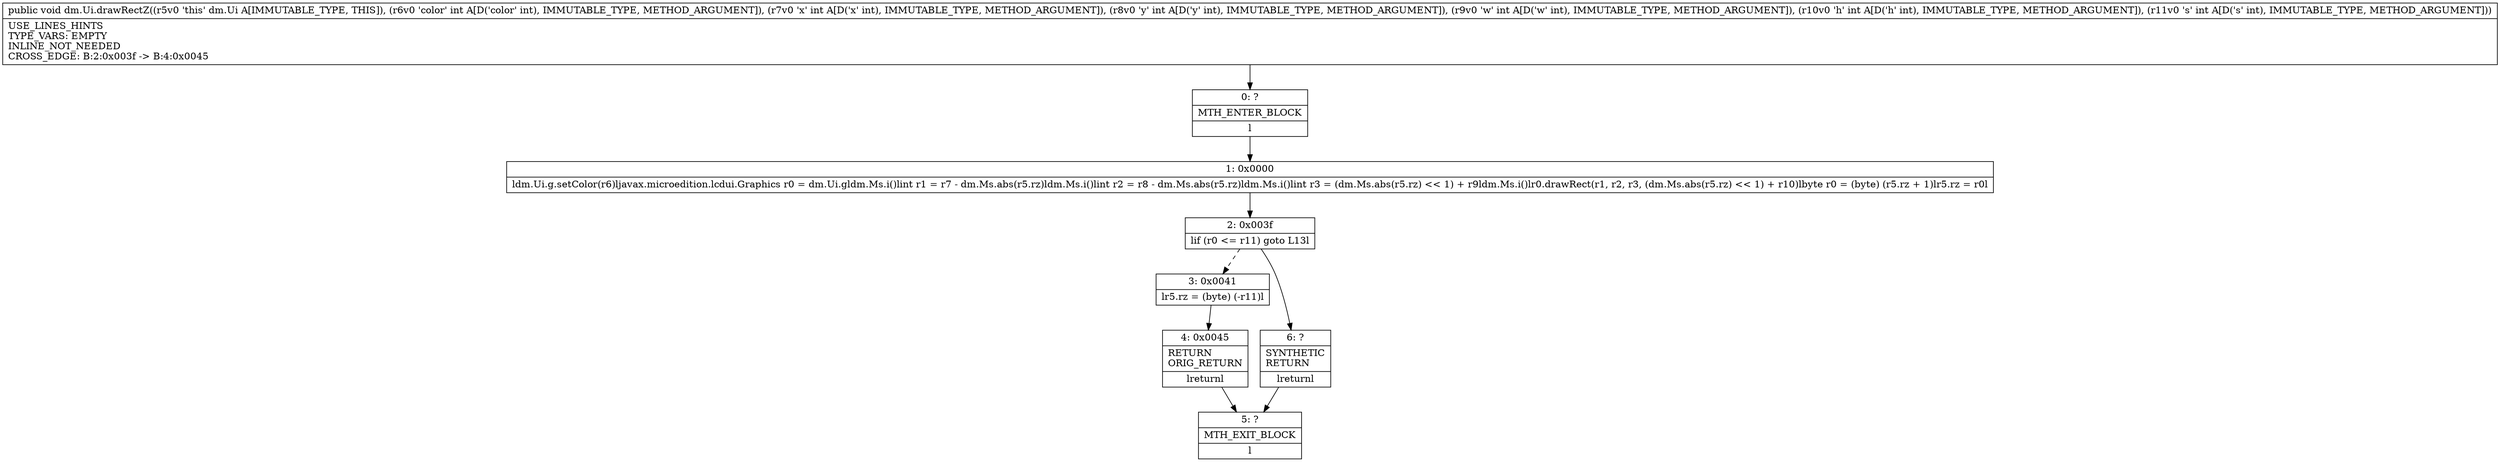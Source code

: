 digraph "CFG fordm.Ui.drawRectZ(IIIIII)V" {
Node_0 [shape=record,label="{0\:\ ?|MTH_ENTER_BLOCK\l|l}"];
Node_1 [shape=record,label="{1\:\ 0x0000|ldm.Ui.g.setColor(r6)ljavax.microedition.lcdui.Graphics r0 = dm.Ui.gldm.Ms.i()lint r1 = r7 \- dm.Ms.abs(r5.rz)ldm.Ms.i()lint r2 = r8 \- dm.Ms.abs(r5.rz)ldm.Ms.i()lint r3 = (dm.Ms.abs(r5.rz) \<\< 1) + r9ldm.Ms.i()lr0.drawRect(r1, r2, r3, (dm.Ms.abs(r5.rz) \<\< 1) + r10)lbyte r0 = (byte) (r5.rz + 1)lr5.rz = r0l}"];
Node_2 [shape=record,label="{2\:\ 0x003f|lif (r0 \<= r11) goto L13l}"];
Node_3 [shape=record,label="{3\:\ 0x0041|lr5.rz = (byte) (\-r11)l}"];
Node_4 [shape=record,label="{4\:\ 0x0045|RETURN\lORIG_RETURN\l|lreturnl}"];
Node_5 [shape=record,label="{5\:\ ?|MTH_EXIT_BLOCK\l|l}"];
Node_6 [shape=record,label="{6\:\ ?|SYNTHETIC\lRETURN\l|lreturnl}"];
MethodNode[shape=record,label="{public void dm.Ui.drawRectZ((r5v0 'this' dm.Ui A[IMMUTABLE_TYPE, THIS]), (r6v0 'color' int A[D('color' int), IMMUTABLE_TYPE, METHOD_ARGUMENT]), (r7v0 'x' int A[D('x' int), IMMUTABLE_TYPE, METHOD_ARGUMENT]), (r8v0 'y' int A[D('y' int), IMMUTABLE_TYPE, METHOD_ARGUMENT]), (r9v0 'w' int A[D('w' int), IMMUTABLE_TYPE, METHOD_ARGUMENT]), (r10v0 'h' int A[D('h' int), IMMUTABLE_TYPE, METHOD_ARGUMENT]), (r11v0 's' int A[D('s' int), IMMUTABLE_TYPE, METHOD_ARGUMENT]))  | USE_LINES_HINTS\lTYPE_VARS: EMPTY\lINLINE_NOT_NEEDED\lCROSS_EDGE: B:2:0x003f \-\> B:4:0x0045\l}"];
MethodNode -> Node_0;
Node_0 -> Node_1;
Node_1 -> Node_2;
Node_2 -> Node_3[style=dashed];
Node_2 -> Node_6;
Node_3 -> Node_4;
Node_4 -> Node_5;
Node_6 -> Node_5;
}

